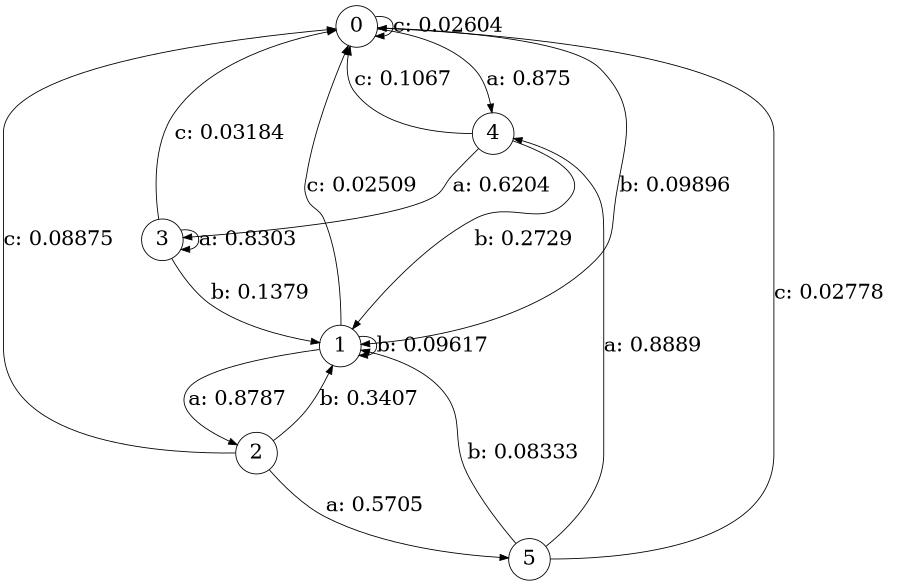 digraph "d6-100nw-t0-cen-SML" {
size = "6,8.5";
ratio = "fill";
node [shape = circle];
node [fontsize = 24];
edge [fontsize = 24];
0 -> 4 [label = "a: 0.875    "];
0 -> 1 [label = "b: 0.09896  "];
0 -> 0 [label = "c: 0.02604  "];
1 -> 2 [label = "a: 0.8787   "];
1 -> 1 [label = "b: 0.09617  "];
1 -> 0 [label = "c: 0.02509  "];
2 -> 5 [label = "a: 0.5705   "];
2 -> 1 [label = "b: 0.3407   "];
2 -> 0 [label = "c: 0.08875  "];
3 -> 3 [label = "a: 0.8303   "];
3 -> 1 [label = "b: 0.1379   "];
3 -> 0 [label = "c: 0.03184  "];
4 -> 3 [label = "a: 0.6204   "];
4 -> 1 [label = "b: 0.2729   "];
4 -> 0 [label = "c: 0.1067   "];
5 -> 4 [label = "a: 0.8889   "];
5 -> 1 [label = "b: 0.08333  "];
5 -> 0 [label = "c: 0.02778  "];
}